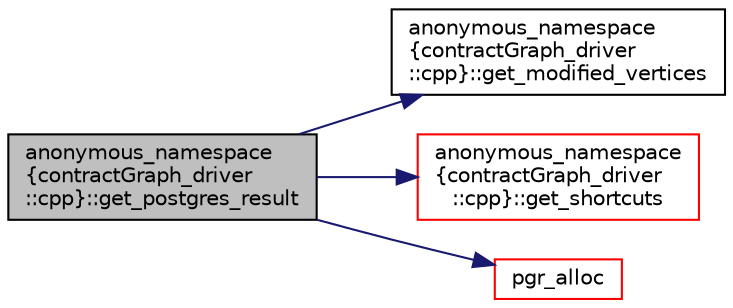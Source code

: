digraph "anonymous_namespace{contractGraph_driver::cpp}::get_postgres_result"
{
  edge [fontname="Helvetica",fontsize="10",labelfontname="Helvetica",labelfontsize="10"];
  node [fontname="Helvetica",fontsize="10",shape=record];
  rankdir="LR";
  Node3 [label="anonymous_namespace\l\{contractGraph_driver\l::cpp\}::get_postgres_result",height=0.2,width=0.4,color="black", fillcolor="grey75", style="filled", fontcolor="black"];
  Node3 -> Node4 [color="midnightblue",fontsize="10",style="solid",fontname="Helvetica"];
  Node4 [label="anonymous_namespace\l\{contractGraph_driver\l::cpp\}::get_modified_vertices",height=0.2,width=0.4,color="black", fillcolor="white", style="filled",URL="$namespaceanonymous__namespace_02contractGraph__driver_8cpp_03.html#abf67ced752d65ee8dc4e20cb75dad2d6",tooltip="vertices with at least one contracted vertex "];
  Node3 -> Node5 [color="midnightblue",fontsize="10",style="solid",fontname="Helvetica"];
  Node5 [label="anonymous_namespace\l\{contractGraph_driver\l::cpp\}::get_shortcuts",height=0.2,width=0.4,color="red", fillcolor="white", style="filled",URL="$namespaceanonymous__namespace_02contractGraph__driver_8cpp_03.html#adb61b1c835e46711cc7d1761d9aacea7",tooltip="vertices with at least one contracted vertex "];
  Node3 -> Node8 [color="midnightblue",fontsize="10",style="solid",fontname="Helvetica"];
  Node8 [label="pgr_alloc",height=0.2,width=0.4,color="red", fillcolor="white", style="filled",URL="$pgr__alloc_8hpp.html#ac9d34b4a4d403ed9f24050b973087a9c",tooltip="allocates memory "];
}
